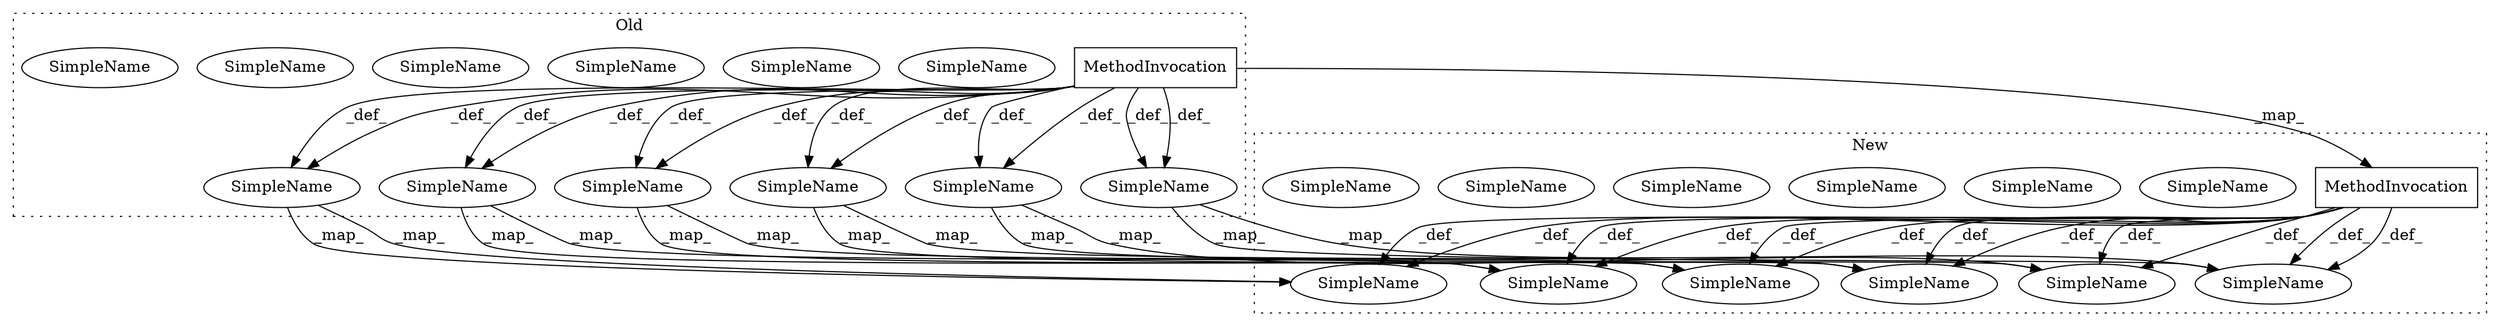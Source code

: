 digraph G {
subgraph cluster0 {
2 [label="MethodInvocation" a="32" s="2145,2152" l="5,1" shape="box"];
3 [label="SimpleName" a="42" s="2651" l="10" shape="ellipse"];
6 [label="SimpleName" a="42" s="2557" l="10" shape="ellipse"];
8 [label="SimpleName" a="42" s="2557" l="10" shape="ellipse"];
11 [label="SimpleName" a="42" s="3189" l="10" shape="ellipse"];
12 [label="SimpleName" a="42" s="2390" l="5" shape="ellipse"];
14 [label="SimpleName" a="42" s="3251" l="5" shape="ellipse"];
19 [label="SimpleName" a="42" s="3189" l="10" shape="ellipse"];
20 [label="SimpleName" a="42" s="2774" l="10" shape="ellipse"];
22 [label="SimpleName" a="42" s="2651" l="10" shape="ellipse"];
23 [label="SimpleName" a="42" s="2390" l="5" shape="ellipse"];
24 [label="SimpleName" a="42" s="3251" l="5" shape="ellipse"];
26 [label="SimpleName" a="42" s="2774" l="10" shape="ellipse"];
label = "Old";
style="dotted";
}
subgraph cluster1 {
1 [label="MethodInvocation" a="32" s="2178,2185" l="5,1" shape="box"];
4 [label="SimpleName" a="42" s="2414" l="5" shape="ellipse"];
5 [label="SimpleName" a="42" s="2675" l="10" shape="ellipse"];
7 [label="SimpleName" a="42" s="3289" l="5" shape="ellipse"];
9 [label="SimpleName" a="42" s="2675" l="10" shape="ellipse"];
10 [label="SimpleName" a="42" s="2581" l="10" shape="ellipse"];
13 [label="SimpleName" a="42" s="2821" l="10" shape="ellipse"];
15 [label="SimpleName" a="42" s="3289" l="5" shape="ellipse"];
16 [label="SimpleName" a="42" s="2581" l="10" shape="ellipse"];
17 [label="SimpleName" a="42" s="3227" l="10" shape="ellipse"];
18 [label="SimpleName" a="42" s="2414" l="5" shape="ellipse"];
21 [label="SimpleName" a="42" s="2821" l="10" shape="ellipse"];
25 [label="SimpleName" a="42" s="3227" l="10" shape="ellipse"];
label = "New";
style="dotted";
}
1 -> 10 [label="_def_"];
1 -> 15 [label="_def_"];
1 -> 13 [label="_def_"];
1 -> 10 [label="_def_"];
1 -> 13 [label="_def_"];
1 -> 18 [label="_def_"];
1 -> 25 [label="_def_"];
1 -> 25 [label="_def_"];
1 -> 18 [label="_def_"];
1 -> 9 [label="_def_"];
1 -> 9 [label="_def_"];
1 -> 15 [label="_def_"];
2 -> 22 [label="_def_"];
2 -> 20 [label="_def_"];
2 -> 24 [label="_def_"];
2 -> 1 [label="_map_"];
2 -> 24 [label="_def_"];
2 -> 11 [label="_def_"];
2 -> 11 [label="_def_"];
2 -> 22 [label="_def_"];
2 -> 8 [label="_def_"];
2 -> 23 [label="_def_"];
2 -> 8 [label="_def_"];
2 -> 20 [label="_def_"];
2 -> 23 [label="_def_"];
8 -> 10 [label="_map_"];
8 -> 10 [label="_map_"];
11 -> 25 [label="_map_"];
11 -> 25 [label="_map_"];
20 -> 13 [label="_map_"];
20 -> 13 [label="_map_"];
22 -> 9 [label="_map_"];
22 -> 9 [label="_map_"];
23 -> 18 [label="_map_"];
23 -> 18 [label="_map_"];
24 -> 15 [label="_map_"];
24 -> 15 [label="_map_"];
}